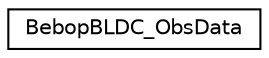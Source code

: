 digraph "Graphical Class Hierarchy"
{
 // INTERACTIVE_SVG=YES
  edge [fontname="Helvetica",fontsize="10",labelfontname="Helvetica",labelfontsize="10"];
  node [fontname="Helvetica",fontsize="10",shape=record];
  rankdir="LR";
  Node1 [label="BebopBLDC_ObsData",height=0.2,width=0.4,color="black", fillcolor="white", style="filled",URL="$classBebopBLDC__ObsData.html"];
}
